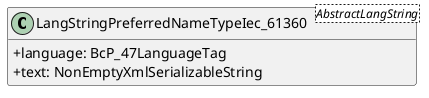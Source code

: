 @startuml
skinparam classAttributeIconSize 0
hide methods

class LangStringPreferredNameTypeIec_61360<AbstractLangString> {
  +language: BcP_47LanguageTag 
  +text: NonEmptyXmlSerializableString 
}
@enduml